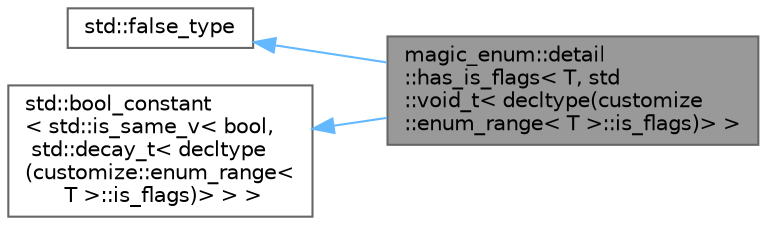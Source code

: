 digraph "magic_enum::detail::has_is_flags&lt; T, std::void_t&lt; decltype(customize::enum_range&lt; T &gt;::is_flags)&gt; &gt;"
{
 // LATEX_PDF_SIZE
  bgcolor="transparent";
  edge [fontname=Helvetica,fontsize=10,labelfontname=Helvetica,labelfontsize=10];
  node [fontname=Helvetica,fontsize=10,shape=box,height=0.2,width=0.4];
  rankdir="LR";
  Node1 [id="Node000001",label="magic_enum::detail\l::has_is_flags\< T, std\l::void_t\< decltype(customize\l::enum_range\< T \>::is_flags)\> \>",height=0.2,width=0.4,color="gray40", fillcolor="grey60", style="filled", fontcolor="black",tooltip=" "];
  Node2 -> Node1 [id="edge1_Node000001_Node000002",dir="back",color="steelblue1",style="solid",tooltip=" "];
  Node2 [id="Node000002",label="std::false_type",height=0.2,width=0.4,color="gray40", fillcolor="white", style="filled",tooltip=" "];
  Node3 -> Node1 [id="edge2_Node000001_Node000003",dir="back",color="steelblue1",style="solid",tooltip=" "];
  Node3 [id="Node000003",label="std::bool_constant\l\< std::is_same_v\< bool,\l std::decay_t\< decltype\l(customize::enum_range\<\l T \>::is_flags)\> \> \>",height=0.2,width=0.4,color="gray40", fillcolor="white", style="filled",tooltip=" "];
}
